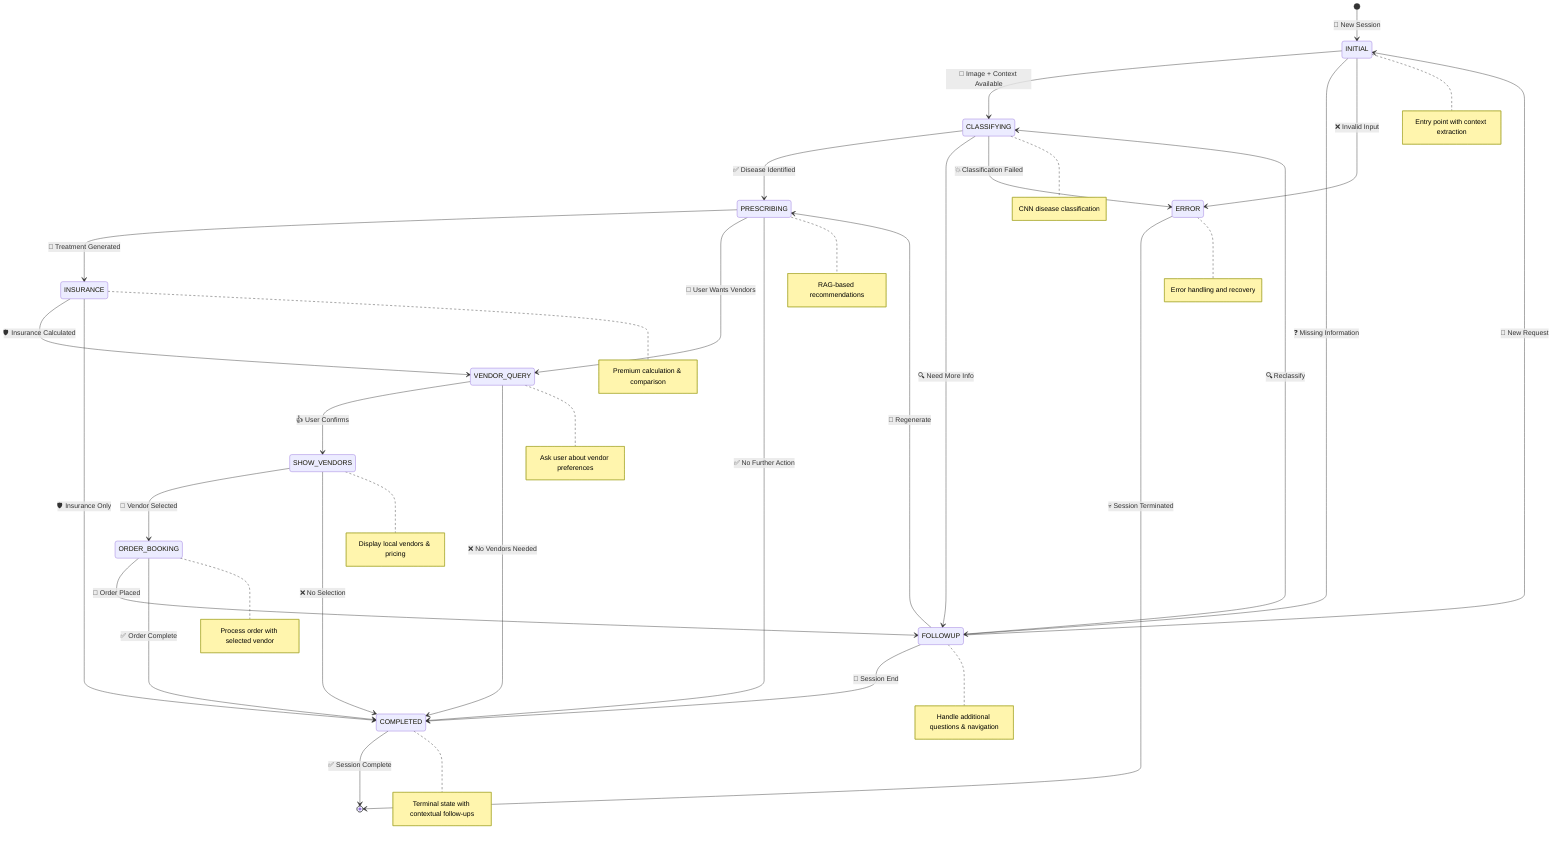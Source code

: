 stateDiagram-v2
    [*] --> INITIAL: 🚀 New Session
    
    INITIAL --> CLASSIFYING: 📸 Image + Context Available
    INITIAL --> FOLLOWUP: ❓ Missing Information
    INITIAL --> ERROR: ❌ Invalid Input
    
    CLASSIFYING --> PRESCRIBING: ✅ Disease Identified
    CLASSIFYING --> FOLLOWUP: 🔍 Need More Info
    CLASSIFYING --> ERROR: 💥 Classification Failed
    
    PRESCRIBING --> INSURANCE: 💊 Treatment Generated
    PRESCRIBING --> VENDOR_QUERY: 🏪 User Wants Vendors
    PRESCRIBING --> COMPLETED: ✅ No Further Action
    
    INSURANCE --> VENDOR_QUERY: 🛡️ Insurance Calculated
    INSURANCE --> COMPLETED: 🛡️ Insurance Only
    
    VENDOR_QUERY --> SHOW_VENDORS: 👍 User Confirms
    VENDOR_QUERY --> COMPLETED: ❌ No Vendors Needed
    
    SHOW_VENDORS --> ORDER_BOOKING: 🛒 Vendor Selected
    SHOW_VENDORS --> COMPLETED: ❌ No Selection
    
    ORDER_BOOKING --> FOLLOWUP: 📝 Order Placed
    ORDER_BOOKING --> COMPLETED: ✅ Order Complete
    
    FOLLOWUP --> INITIAL: 🔄 New Request
    FOLLOWUP --> CLASSIFYING: 🔍 Reclassify
    FOLLOWUP --> PRESCRIBING: 💊 Regenerate
    FOLLOWUP --> COMPLETED: 🏁 Session End
    
    ERROR --> [*]: 💀 Session Terminated
    COMPLETED --> [*]: ✅ Session Complete
    
    note right of INITIAL: Entry point with context extraction
    note right of CLASSIFYING: CNN disease classification
    note right of PRESCRIBING: RAG-based recommendations
    note right of INSURANCE: Premium calculation & comparison
    note right of VENDOR_QUERY: Ask user about vendor preferences
    note right of SHOW_VENDORS: Display local vendors & pricing
    note right of ORDER_BOOKING: Process order with selected vendor
    note right of FOLLOWUP: Handle additional questions & navigation
    note right of COMPLETED: Terminal state with contextual follow-ups
    note right of ERROR: Error handling and recovery